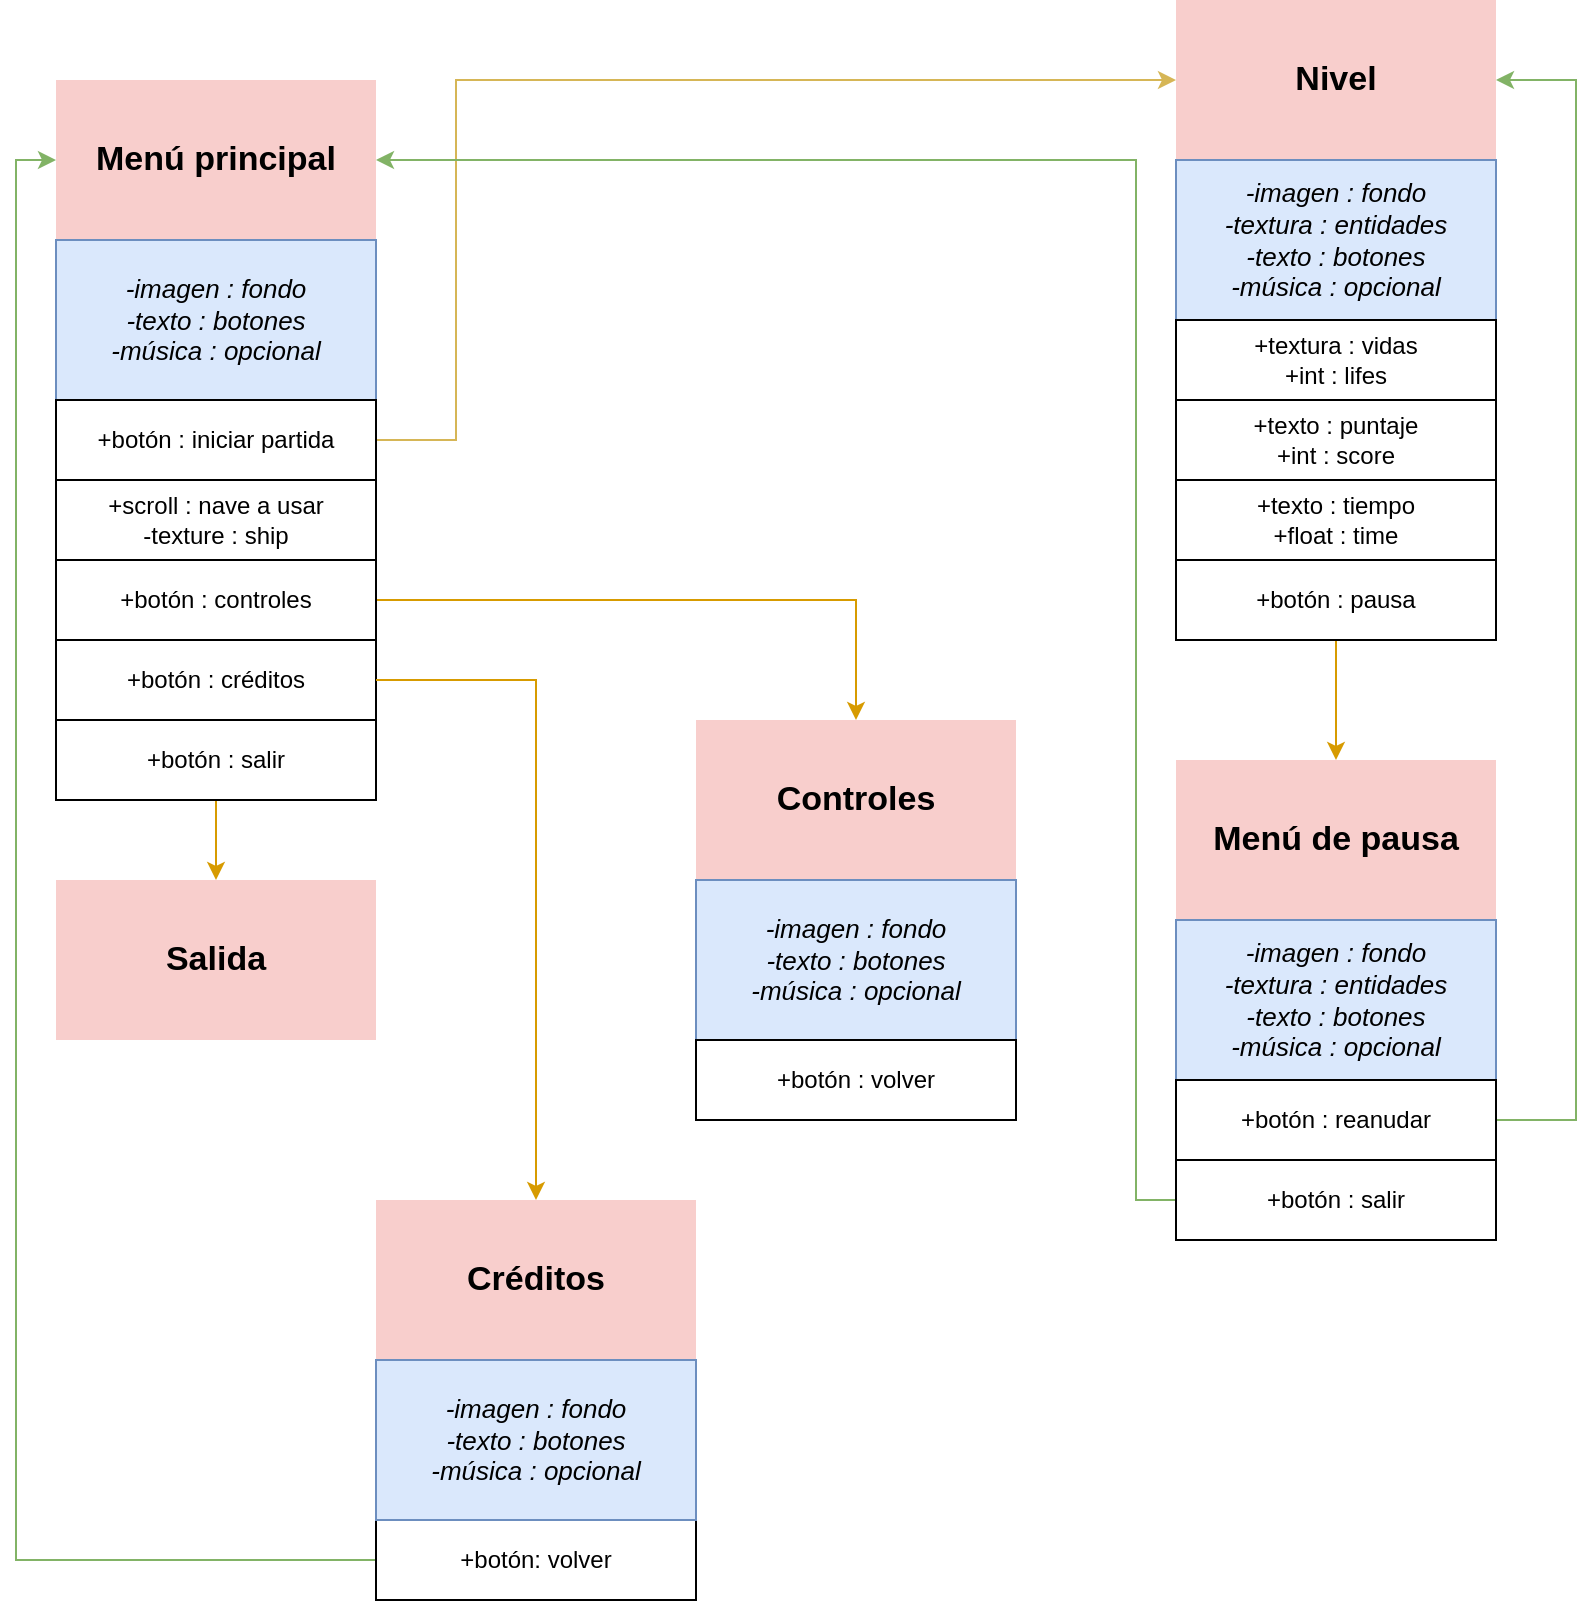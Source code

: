 <mxfile version="17.5.0" type="device"><diagram id="pvZhtcMlNa2IUEPFLxN1" name="Page-1"><mxGraphModel dx="1718" dy="962" grid="1" gridSize="10" guides="1" tooltips="1" connect="1" arrows="1" fold="1" page="1" pageScale="1" pageWidth="827" pageHeight="1169" math="0" shadow="0"><root><mxCell id="0"/><mxCell id="1" parent="0"/><mxCell id="Jawvcf-I1BQUSk6nugkh-2" style="edgeStyle=orthogonalEdgeStyle;rounded=0;orthogonalLoop=1;jettySize=auto;html=1;entryX=0;entryY=0.5;entryDx=0;entryDy=0;fillColor=#fff2cc;strokeColor=#d6b656;" edge="1" parent="1" source="oB1kZUf1Oh4dmkgXZb9i-3" target="oB1kZUf1Oh4dmkgXZb9i-27"><mxGeometry relative="1" as="geometry"><Array as="points"><mxPoint x="240" y="300"/><mxPoint x="240" y="120"/></Array></mxGeometry></mxCell><mxCell id="oB1kZUf1Oh4dmkgXZb9i-21" value="" style="endArrow=classic;html=1;rounded=0;fontSize=13;exitX=1;exitY=0.5;exitDx=0;exitDy=0;entryX=0.5;entryY=0;entryDx=0;entryDy=0;fillColor=#ffe6cc;strokeColor=#d79b00;" parent="1" source="Jawvcf-I1BQUSk6nugkh-3" target="oB1kZUf1Oh4dmkgXZb9i-17" edge="1"><mxGeometry width="50" height="50" relative="1" as="geometry"><mxPoint x="210" y="230" as="sourcePoint"/><mxPoint x="326.96" y="97.04" as="targetPoint"/><Array as="points"><mxPoint x="440" y="380"/></Array></mxGeometry></mxCell><mxCell id="oB1kZUf1Oh4dmkgXZb9i-25" value="Salida" style="rounded=0;whiteSpace=wrap;html=1;fillColor=#f8cecc;strokeColor=none;verticalAlign=middle;fontSize=17;fontStyle=1;dashed=1;" parent="1" vertex="1"><mxGeometry x="40" y="520" width="160" height="80" as="geometry"/></mxCell><mxCell id="oB1kZUf1Oh4dmkgXZb9i-26" value="" style="endArrow=classic;html=1;rounded=0;fontSize=13;entryX=0.5;entryY=0;entryDx=0;entryDy=0;fillColor=#ffe6cc;strokeColor=#d79b00;" parent="1" target="oB1kZUf1Oh4dmkgXZb9i-25" edge="1"><mxGeometry width="50" height="50" relative="1" as="geometry"><mxPoint x="120" y="480" as="sourcePoint"/><mxPoint x="490" y="450" as="targetPoint"/></mxGeometry></mxCell><mxCell id="Jawvcf-I1BQUSk6nugkh-10" style="edgeStyle=orthogonalEdgeStyle;rounded=0;orthogonalLoop=1;jettySize=auto;html=1;entryX=1;entryY=0.5;entryDx=0;entryDy=0;fillColor=#d5e8d4;strokeColor=#82b366;" edge="1" parent="1" source="oB1kZUf1Oh4dmkgXZb9i-36" target="oB1kZUf1Oh4dmkgXZb9i-27"><mxGeometry relative="1" as="geometry"><mxPoint x="800" y="120" as="targetPoint"/><Array as="points"><mxPoint x="800" y="640"/><mxPoint x="800" y="120"/></Array></mxGeometry></mxCell><mxCell id="oB1kZUf1Oh4dmkgXZb9i-38" value="" style="endArrow=classic;html=1;rounded=0;fontSize=13;exitX=0.5;exitY=1;exitDx=0;exitDy=0;entryX=0.5;entryY=0;entryDx=0;entryDy=0;fillColor=#ffe6cc;strokeColor=#d79b00;" parent="1" source="oB1kZUf1Oh4dmkgXZb9i-33" target="oB1kZUf1Oh4dmkgXZb9i-34" edge="1"><mxGeometry width="50" height="50" relative="1" as="geometry"><mxPoint x="210" y="230" as="sourcePoint"/><mxPoint x="210" y="350" as="targetPoint"/></mxGeometry></mxCell><mxCell id="Jawvcf-I1BQUSk6nugkh-8" style="edgeStyle=orthogonalEdgeStyle;rounded=0;orthogonalLoop=1;jettySize=auto;html=1;entryX=1;entryY=0.5;entryDx=0;entryDy=0;fillColor=#d5e8d4;strokeColor=#82b366;" edge="1" parent="1" source="oB1kZUf1Oh4dmkgXZb9i-39" target="oB1kZUf1Oh4dmkgXZb9i-1"><mxGeometry relative="1" as="geometry"><Array as="points"><mxPoint x="580" y="680"/><mxPoint x="580" y="160"/></Array></mxGeometry></mxCell><mxCell id="Jawvcf-I1BQUSk6nugkh-5" value="" style="group" vertex="1" connectable="0" parent="1"><mxGeometry x="600" y="80" width="160" height="320" as="geometry"/></mxCell><mxCell id="oB1kZUf1Oh4dmkgXZb9i-27" value="Nivel" style="rounded=0;whiteSpace=wrap;html=1;fillColor=#f8cecc;strokeColor=none;verticalAlign=middle;fontSize=17;fontStyle=1;dashed=1;" parent="Jawvcf-I1BQUSk6nugkh-5" vertex="1"><mxGeometry width="160" height="80" as="geometry"/></mxCell><mxCell id="oB1kZUf1Oh4dmkgXZb9i-32" value="-imagen : fondo&lt;br&gt;-textura : entidades&lt;br style=&quot;font-size: 13px&quot;&gt;-texto : botones&lt;br style=&quot;font-size: 13px&quot;&gt;-música : opcional" style="rounded=0;whiteSpace=wrap;html=1;fillColor=#dae8fc;strokeColor=#6c8ebf;fontStyle=2;fontSize=13;" parent="Jawvcf-I1BQUSk6nugkh-5" vertex="1"><mxGeometry y="80" width="160" height="80" as="geometry"/></mxCell><mxCell id="oB1kZUf1Oh4dmkgXZb9i-33" value="+botón : pausa" style="rounded=0;whiteSpace=wrap;html=1;" parent="Jawvcf-I1BQUSk6nugkh-5" vertex="1"><mxGeometry y="280" width="160" height="40" as="geometry"/></mxCell><mxCell id="oB1kZUf1Oh4dmkgXZb9i-41" value="+texto : puntaje&lt;br&gt;+int : score" style="rounded=0;whiteSpace=wrap;html=1;" parent="Jawvcf-I1BQUSk6nugkh-5" vertex="1"><mxGeometry y="200" width="160" height="40" as="geometry"/></mxCell><mxCell id="oB1kZUf1Oh4dmkgXZb9i-42" value="+texto : tiempo&lt;br&gt;+float : time" style="rounded=0;whiteSpace=wrap;html=1;" parent="Jawvcf-I1BQUSk6nugkh-5" vertex="1"><mxGeometry y="240" width="160" height="40" as="geometry"/></mxCell><mxCell id="Jawvcf-I1BQUSk6nugkh-4" value="+textura : vidas&lt;br&gt;+int : lifes" style="rounded=0;whiteSpace=wrap;html=1;" vertex="1" parent="Jawvcf-I1BQUSk6nugkh-5"><mxGeometry y="160" width="160" height="40" as="geometry"/></mxCell><mxCell id="Jawvcf-I1BQUSk6nugkh-20" style="edgeStyle=orthogonalEdgeStyle;rounded=0;orthogonalLoop=1;jettySize=auto;html=1;entryX=0;entryY=0.5;entryDx=0;entryDy=0;fillColor=#d5e8d4;strokeColor=#82b366;exitX=0;exitY=0.5;exitDx=0;exitDy=0;exitPerimeter=0;" edge="1" parent="1" source="Jawvcf-I1BQUSk6nugkh-13" target="oB1kZUf1Oh4dmkgXZb9i-1"><mxGeometry relative="1" as="geometry"><mxPoint x="20" y="160" as="targetPoint"/><mxPoint x="200" y="900" as="sourcePoint"/><Array as="points"><mxPoint x="20" y="860"/><mxPoint x="20" y="160"/></Array></mxGeometry></mxCell><mxCell id="Jawvcf-I1BQUSk6nugkh-16" value="" style="group" vertex="1" connectable="0" parent="1"><mxGeometry x="360" y="440" width="160" height="200" as="geometry"/></mxCell><mxCell id="oB1kZUf1Oh4dmkgXZb9i-17" value="Controles" style="rounded=0;whiteSpace=wrap;html=1;fillColor=#f8cecc;strokeColor=none;verticalAlign=middle;fontSize=17;fontStyle=1;dashed=1;" parent="Jawvcf-I1BQUSk6nugkh-16" vertex="1"><mxGeometry width="160" height="80" as="geometry"/></mxCell><mxCell id="oB1kZUf1Oh4dmkgXZb9i-19" value="-imagen : fondo&lt;br style=&quot;font-size: 13px;&quot;&gt;-texto : botones&lt;br style=&quot;font-size: 13px;&quot;&gt;-música : opcional" style="rounded=0;whiteSpace=wrap;html=1;fillColor=#dae8fc;strokeColor=#6c8ebf;fontStyle=2;fontSize=13;" parent="Jawvcf-I1BQUSk6nugkh-16" vertex="1"><mxGeometry y="80" width="160" height="80" as="geometry"/></mxCell><mxCell id="oB1kZUf1Oh4dmkgXZb9i-23" value="+botón : volver" style="rounded=0;whiteSpace=wrap;html=1;" parent="Jawvcf-I1BQUSk6nugkh-16" vertex="1"><mxGeometry y="160" width="160" height="40" as="geometry"/></mxCell><mxCell id="Jawvcf-I1BQUSk6nugkh-17" value="" style="group" vertex="1" connectable="0" parent="1"><mxGeometry x="40" y="120" width="160" height="360" as="geometry"/></mxCell><mxCell id="oB1kZUf1Oh4dmkgXZb9i-1" value="Menú principal" style="rounded=0;whiteSpace=wrap;html=1;fillColor=#f8cecc;strokeColor=none;verticalAlign=middle;fontSize=17;fontStyle=1;dashed=1;" parent="Jawvcf-I1BQUSk6nugkh-17" vertex="1"><mxGeometry width="160" height="80" as="geometry"/></mxCell><mxCell id="oB1kZUf1Oh4dmkgXZb9i-2" value="-imagen : fondo&lt;br style=&quot;font-size: 13px;&quot;&gt;-texto : botones&lt;br style=&quot;font-size: 13px;&quot;&gt;-música : opcional" style="rounded=0;whiteSpace=wrap;html=1;fillColor=#dae8fc;strokeColor=#6c8ebf;fontStyle=2;fontSize=13;" parent="Jawvcf-I1BQUSk6nugkh-17" vertex="1"><mxGeometry y="80" width="160" height="80" as="geometry"/></mxCell><mxCell id="oB1kZUf1Oh4dmkgXZb9i-3" value="+botón : iniciar partida" style="rounded=0;whiteSpace=wrap;html=1;" parent="Jawvcf-I1BQUSk6nugkh-17" vertex="1"><mxGeometry y="160" width="160" height="40" as="geometry"/></mxCell><mxCell id="oB1kZUf1Oh4dmkgXZb9i-4" value="+botón : créditos" style="rounded=0;whiteSpace=wrap;html=1;" parent="Jawvcf-I1BQUSk6nugkh-17" vertex="1"><mxGeometry y="280" width="160" height="40" as="geometry"/></mxCell><mxCell id="oB1kZUf1Oh4dmkgXZb9i-5" value="+botón : salir" style="rounded=0;whiteSpace=wrap;html=1;" parent="Jawvcf-I1BQUSk6nugkh-17" vertex="1"><mxGeometry y="320" width="160" height="40" as="geometry"/></mxCell><mxCell id="Jawvcf-I1BQUSk6nugkh-3" value="+botón : controles" style="rounded=0;whiteSpace=wrap;html=1;" vertex="1" parent="Jawvcf-I1BQUSk6nugkh-17"><mxGeometry y="240" width="160" height="40" as="geometry"/></mxCell><mxCell id="Jawvcf-I1BQUSk6nugkh-7" value="+scroll : nave a usar&lt;br&gt;-texture : ship" style="rounded=0;whiteSpace=wrap;html=1;" vertex="1" parent="Jawvcf-I1BQUSk6nugkh-17"><mxGeometry y="200" width="160" height="40" as="geometry"/></mxCell><mxCell id="Jawvcf-I1BQUSk6nugkh-18" value="" style="group" vertex="1" connectable="0" parent="1"><mxGeometry x="600" y="460" width="160" height="240" as="geometry"/></mxCell><mxCell id="oB1kZUf1Oh4dmkgXZb9i-34" value="Menú de pausa" style="rounded=0;whiteSpace=wrap;html=1;fillColor=#f8cecc;strokeColor=none;verticalAlign=middle;fontSize=17;fontStyle=1;dashed=1;" parent="Jawvcf-I1BQUSk6nugkh-18" vertex="1"><mxGeometry width="160" height="80" as="geometry"/></mxCell><mxCell id="oB1kZUf1Oh4dmkgXZb9i-35" value="-imagen : fondo&lt;br&gt;-textura : entidades&lt;br style=&quot;font-size: 13px&quot;&gt;-texto : botones&lt;br style=&quot;font-size: 13px&quot;&gt;-música : opcional" style="rounded=0;whiteSpace=wrap;html=1;fillColor=#dae8fc;strokeColor=#6c8ebf;fontStyle=2;fontSize=13;" parent="Jawvcf-I1BQUSk6nugkh-18" vertex="1"><mxGeometry y="80" width="160" height="80" as="geometry"/></mxCell><mxCell id="oB1kZUf1Oh4dmkgXZb9i-36" value="+botón : reanudar" style="rounded=0;whiteSpace=wrap;html=1;" parent="Jawvcf-I1BQUSk6nugkh-18" vertex="1"><mxGeometry y="160" width="160" height="40" as="geometry"/></mxCell><mxCell id="oB1kZUf1Oh4dmkgXZb9i-39" value="+botón : salir" style="rounded=0;whiteSpace=wrap;html=1;" parent="Jawvcf-I1BQUSk6nugkh-18" vertex="1"><mxGeometry y="200" width="160" height="40" as="geometry"/></mxCell><mxCell id="Jawvcf-I1BQUSk6nugkh-19" style="edgeStyle=orthogonalEdgeStyle;rounded=0;orthogonalLoop=1;jettySize=auto;html=1;entryX=0.5;entryY=0;entryDx=0;entryDy=0;exitX=1;exitY=0.5;exitDx=0;exitDy=0;fillColor=#ffe6cc;strokeColor=#d79b00;" edge="1" parent="1" source="oB1kZUf1Oh4dmkgXZb9i-4" target="Jawvcf-I1BQUSk6nugkh-12"><mxGeometry relative="1" as="geometry"><mxPoint x="280" y="710" as="targetPoint"/><mxPoint x="250" y="390" as="sourcePoint"/><Array as="points"><mxPoint x="280" y="420"/></Array></mxGeometry></mxCell><mxCell id="Jawvcf-I1BQUSk6nugkh-21" value="" style="group" vertex="1" connectable="0" parent="1"><mxGeometry x="200" y="680" width="160" height="200" as="geometry"/></mxCell><mxCell id="Jawvcf-I1BQUSk6nugkh-12" value="Créditos" style="rounded=0;whiteSpace=wrap;html=1;fillColor=#f8cecc;strokeColor=none;verticalAlign=middle;fontSize=17;fontStyle=1;dashed=1;" vertex="1" parent="Jawvcf-I1BQUSk6nugkh-21"><mxGeometry width="160" height="80" as="geometry"/></mxCell><mxCell id="Jawvcf-I1BQUSk6nugkh-13" value="+botón: volver" style="rounded=0;whiteSpace=wrap;html=1;" vertex="1" parent="Jawvcf-I1BQUSk6nugkh-21"><mxGeometry y="160" width="160" height="40" as="geometry"/></mxCell><mxCell id="Jawvcf-I1BQUSk6nugkh-14" value="-imagen : fondo&lt;br style=&quot;font-size: 13px;&quot;&gt;-texto : botones&lt;br style=&quot;font-size: 13px;&quot;&gt;-música : opcional" style="rounded=0;whiteSpace=wrap;html=1;fillColor=#dae8fc;strokeColor=#6c8ebf;fontStyle=2;fontSize=13;" vertex="1" parent="Jawvcf-I1BQUSk6nugkh-21"><mxGeometry y="80" width="160" height="80" as="geometry"/></mxCell></root></mxGraphModel></diagram></mxfile>